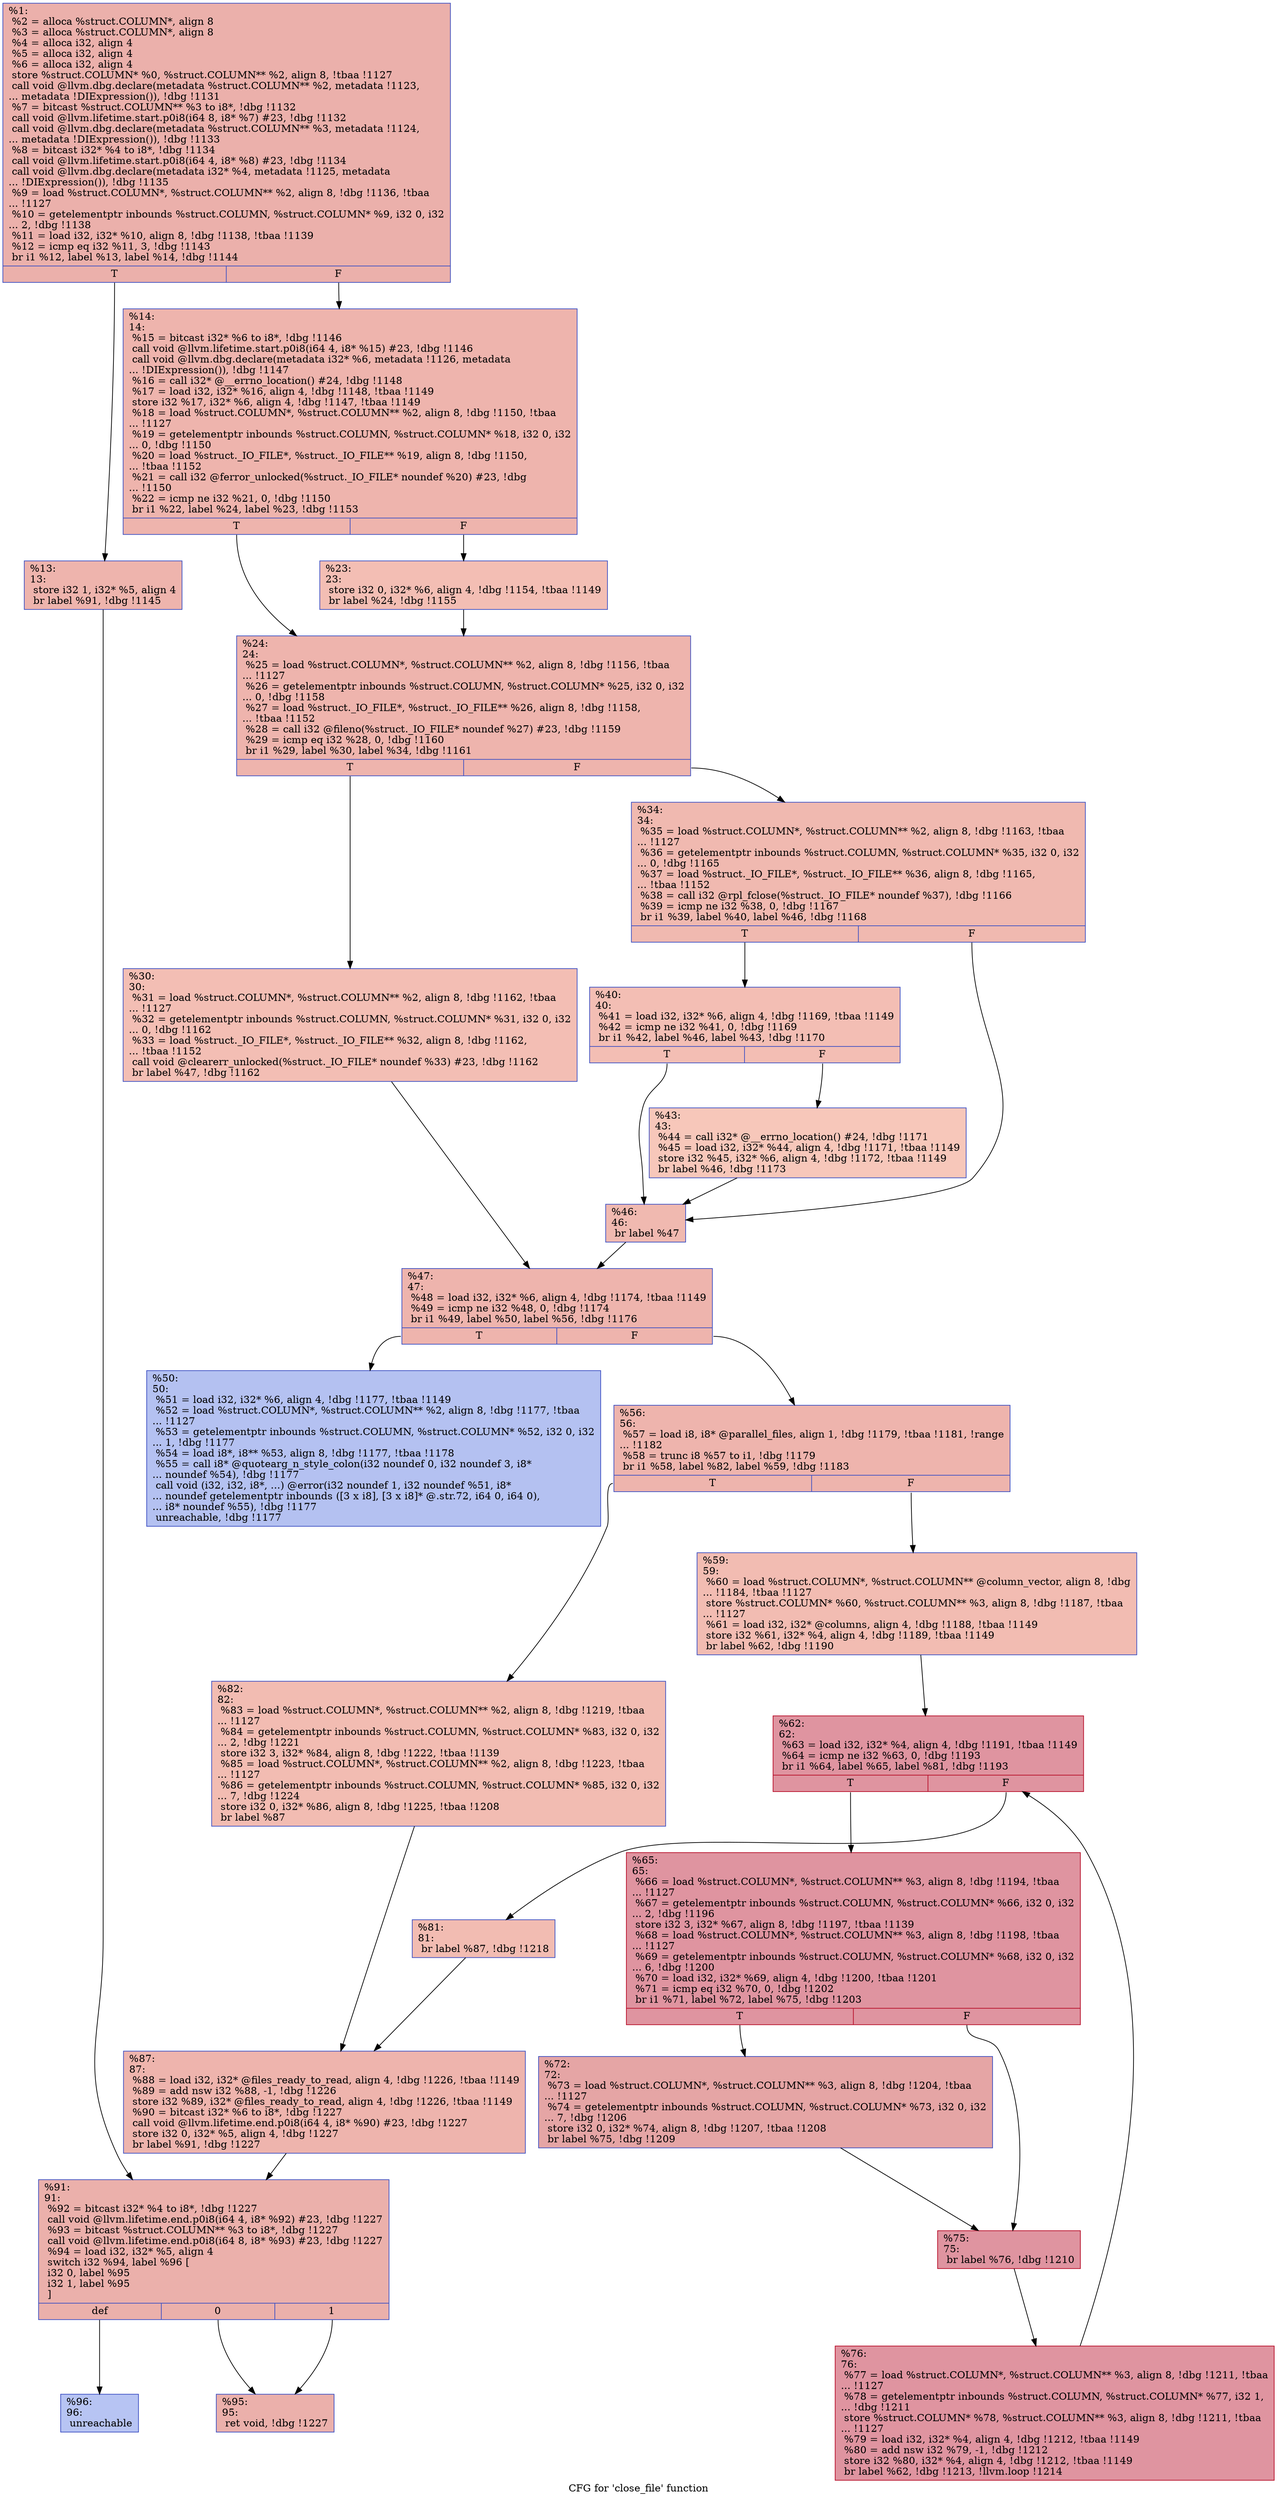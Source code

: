 digraph "CFG for 'close_file' function" {
	label="CFG for 'close_file' function";

	Node0x166c530 [shape=record,color="#3d50c3ff", style=filled, fillcolor="#d24b4070",label="{%1:\l  %2 = alloca %struct.COLUMN*, align 8\l  %3 = alloca %struct.COLUMN*, align 8\l  %4 = alloca i32, align 4\l  %5 = alloca i32, align 4\l  %6 = alloca i32, align 4\l  store %struct.COLUMN* %0, %struct.COLUMN** %2, align 8, !tbaa !1127\l  call void @llvm.dbg.declare(metadata %struct.COLUMN** %2, metadata !1123,\l... metadata !DIExpression()), !dbg !1131\l  %7 = bitcast %struct.COLUMN** %3 to i8*, !dbg !1132\l  call void @llvm.lifetime.start.p0i8(i64 8, i8* %7) #23, !dbg !1132\l  call void @llvm.dbg.declare(metadata %struct.COLUMN** %3, metadata !1124,\l... metadata !DIExpression()), !dbg !1133\l  %8 = bitcast i32* %4 to i8*, !dbg !1134\l  call void @llvm.lifetime.start.p0i8(i64 4, i8* %8) #23, !dbg !1134\l  call void @llvm.dbg.declare(metadata i32* %4, metadata !1125, metadata\l... !DIExpression()), !dbg !1135\l  %9 = load %struct.COLUMN*, %struct.COLUMN** %2, align 8, !dbg !1136, !tbaa\l... !1127\l  %10 = getelementptr inbounds %struct.COLUMN, %struct.COLUMN* %9, i32 0, i32\l... 2, !dbg !1138\l  %11 = load i32, i32* %10, align 8, !dbg !1138, !tbaa !1139\l  %12 = icmp eq i32 %11, 3, !dbg !1143\l  br i1 %12, label %13, label %14, !dbg !1144\l|{<s0>T|<s1>F}}"];
	Node0x166c530:s0 -> Node0x166c600;
	Node0x166c530:s1 -> Node0x166c650;
	Node0x166c600 [shape=record,color="#3d50c3ff", style=filled, fillcolor="#d8564670",label="{%13:\l13:                                               \l  store i32 1, i32* %5, align 4\l  br label %91, !dbg !1145\l}"];
	Node0x166c600 -> Node0x166cc90;
	Node0x166c650 [shape=record,color="#3d50c3ff", style=filled, fillcolor="#d8564670",label="{%14:\l14:                                               \l  %15 = bitcast i32* %6 to i8*, !dbg !1146\l  call void @llvm.lifetime.start.p0i8(i64 4, i8* %15) #23, !dbg !1146\l  call void @llvm.dbg.declare(metadata i32* %6, metadata !1126, metadata\l... !DIExpression()), !dbg !1147\l  %16 = call i32* @__errno_location() #24, !dbg !1148\l  %17 = load i32, i32* %16, align 4, !dbg !1148, !tbaa !1149\l  store i32 %17, i32* %6, align 4, !dbg !1147, !tbaa !1149\l  %18 = load %struct.COLUMN*, %struct.COLUMN** %2, align 8, !dbg !1150, !tbaa\l... !1127\l  %19 = getelementptr inbounds %struct.COLUMN, %struct.COLUMN* %18, i32 0, i32\l... 0, !dbg !1150\l  %20 = load %struct._IO_FILE*, %struct._IO_FILE** %19, align 8, !dbg !1150,\l... !tbaa !1152\l  %21 = call i32 @ferror_unlocked(%struct._IO_FILE* noundef %20) #23, !dbg\l... !1150\l  %22 = icmp ne i32 %21, 0, !dbg !1150\l  br i1 %22, label %24, label %23, !dbg !1153\l|{<s0>T|<s1>F}}"];
	Node0x166c650:s0 -> Node0x166c6f0;
	Node0x166c650:s1 -> Node0x166c6a0;
	Node0x166c6a0 [shape=record,color="#3d50c3ff", style=filled, fillcolor="#e36c5570",label="{%23:\l23:                                               \l  store i32 0, i32* %6, align 4, !dbg !1154, !tbaa !1149\l  br label %24, !dbg !1155\l}"];
	Node0x166c6a0 -> Node0x166c6f0;
	Node0x166c6f0 [shape=record,color="#3d50c3ff", style=filled, fillcolor="#d8564670",label="{%24:\l24:                                               \l  %25 = load %struct.COLUMN*, %struct.COLUMN** %2, align 8, !dbg !1156, !tbaa\l... !1127\l  %26 = getelementptr inbounds %struct.COLUMN, %struct.COLUMN* %25, i32 0, i32\l... 0, !dbg !1158\l  %27 = load %struct._IO_FILE*, %struct._IO_FILE** %26, align 8, !dbg !1158,\l... !tbaa !1152\l  %28 = call i32 @fileno(%struct._IO_FILE* noundef %27) #23, !dbg !1159\l  %29 = icmp eq i32 %28, 0, !dbg !1160\l  br i1 %29, label %30, label %34, !dbg !1161\l|{<s0>T|<s1>F}}"];
	Node0x166c6f0:s0 -> Node0x166c740;
	Node0x166c6f0:s1 -> Node0x166c790;
	Node0x166c740 [shape=record,color="#3d50c3ff", style=filled, fillcolor="#e36c5570",label="{%30:\l30:                                               \l  %31 = load %struct.COLUMN*, %struct.COLUMN** %2, align 8, !dbg !1162, !tbaa\l... !1127\l  %32 = getelementptr inbounds %struct.COLUMN, %struct.COLUMN* %31, i32 0, i32\l... 0, !dbg !1162\l  %33 = load %struct._IO_FILE*, %struct._IO_FILE** %32, align 8, !dbg !1162,\l... !tbaa !1152\l  call void @clearerr_unlocked(%struct._IO_FILE* noundef %33) #23, !dbg !1162\l  br label %47, !dbg !1162\l}"];
	Node0x166c740 -> Node0x166c8d0;
	Node0x166c790 [shape=record,color="#3d50c3ff", style=filled, fillcolor="#de614d70",label="{%34:\l34:                                               \l  %35 = load %struct.COLUMN*, %struct.COLUMN** %2, align 8, !dbg !1163, !tbaa\l... !1127\l  %36 = getelementptr inbounds %struct.COLUMN, %struct.COLUMN* %35, i32 0, i32\l... 0, !dbg !1165\l  %37 = load %struct._IO_FILE*, %struct._IO_FILE** %36, align 8, !dbg !1165,\l... !tbaa !1152\l  %38 = call i32 @rpl_fclose(%struct._IO_FILE* noundef %37), !dbg !1166\l  %39 = icmp ne i32 %38, 0, !dbg !1167\l  br i1 %39, label %40, label %46, !dbg !1168\l|{<s0>T|<s1>F}}"];
	Node0x166c790:s0 -> Node0x166c7e0;
	Node0x166c790:s1 -> Node0x166c880;
	Node0x166c7e0 [shape=record,color="#3d50c3ff", style=filled, fillcolor="#e36c5570",label="{%40:\l40:                                               \l  %41 = load i32, i32* %6, align 4, !dbg !1169, !tbaa !1149\l  %42 = icmp ne i32 %41, 0, !dbg !1169\l  br i1 %42, label %46, label %43, !dbg !1170\l|{<s0>T|<s1>F}}"];
	Node0x166c7e0:s0 -> Node0x166c880;
	Node0x166c7e0:s1 -> Node0x166c830;
	Node0x166c830 [shape=record,color="#3d50c3ff", style=filled, fillcolor="#ec7f6370",label="{%43:\l43:                                               \l  %44 = call i32* @__errno_location() #24, !dbg !1171\l  %45 = load i32, i32* %44, align 4, !dbg !1171, !tbaa !1149\l  store i32 %45, i32* %6, align 4, !dbg !1172, !tbaa !1149\l  br label %46, !dbg !1173\l}"];
	Node0x166c830 -> Node0x166c880;
	Node0x166c880 [shape=record,color="#3d50c3ff", style=filled, fillcolor="#de614d70",label="{%46:\l46:                                               \l  br label %47\l}"];
	Node0x166c880 -> Node0x166c8d0;
	Node0x166c8d0 [shape=record,color="#3d50c3ff", style=filled, fillcolor="#d8564670",label="{%47:\l47:                                               \l  %48 = load i32, i32* %6, align 4, !dbg !1174, !tbaa !1149\l  %49 = icmp ne i32 %48, 0, !dbg !1174\l  br i1 %49, label %50, label %56, !dbg !1176\l|{<s0>T|<s1>F}}"];
	Node0x166c8d0:s0 -> Node0x166c920;
	Node0x166c8d0:s1 -> Node0x166c970;
	Node0x166c920 [shape=record,color="#3d50c3ff", style=filled, fillcolor="#5572df70",label="{%50:\l50:                                               \l  %51 = load i32, i32* %6, align 4, !dbg !1177, !tbaa !1149\l  %52 = load %struct.COLUMN*, %struct.COLUMN** %2, align 8, !dbg !1177, !tbaa\l... !1127\l  %53 = getelementptr inbounds %struct.COLUMN, %struct.COLUMN* %52, i32 0, i32\l... 1, !dbg !1177\l  %54 = load i8*, i8** %53, align 8, !dbg !1177, !tbaa !1178\l  %55 = call i8* @quotearg_n_style_colon(i32 noundef 0, i32 noundef 3, i8*\l... noundef %54), !dbg !1177\l  call void (i32, i32, i8*, ...) @error(i32 noundef 1, i32 noundef %51, i8*\l... noundef getelementptr inbounds ([3 x i8], [3 x i8]* @.str.72, i64 0, i64 0),\l... i8* noundef %55), !dbg !1177\l  unreachable, !dbg !1177\l}"];
	Node0x166c970 [shape=record,color="#3d50c3ff", style=filled, fillcolor="#d8564670",label="{%56:\l56:                                               \l  %57 = load i8, i8* @parallel_files, align 1, !dbg !1179, !tbaa !1181, !range\l... !1182\l  %58 = trunc i8 %57 to i1, !dbg !1179\l  br i1 %58, label %82, label %59, !dbg !1183\l|{<s0>T|<s1>F}}"];
	Node0x166c970:s0 -> Node0x166cbf0;
	Node0x166c970:s1 -> Node0x166c9c0;
	Node0x166c9c0 [shape=record,color="#3d50c3ff", style=filled, fillcolor="#e1675170",label="{%59:\l59:                                               \l  %60 = load %struct.COLUMN*, %struct.COLUMN** @column_vector, align 8, !dbg\l... !1184, !tbaa !1127\l  store %struct.COLUMN* %60, %struct.COLUMN** %3, align 8, !dbg !1187, !tbaa\l... !1127\l  %61 = load i32, i32* @columns, align 4, !dbg !1188, !tbaa !1149\l  store i32 %61, i32* %4, align 4, !dbg !1189, !tbaa !1149\l  br label %62, !dbg !1190\l}"];
	Node0x166c9c0 -> Node0x166ca10;
	Node0x166ca10 [shape=record,color="#b70d28ff", style=filled, fillcolor="#b70d2870",label="{%62:\l62:                                               \l  %63 = load i32, i32* %4, align 4, !dbg !1191, !tbaa !1149\l  %64 = icmp ne i32 %63, 0, !dbg !1193\l  br i1 %64, label %65, label %81, !dbg !1193\l|{<s0>T|<s1>F}}"];
	Node0x166ca10:s0 -> Node0x166ca60;
	Node0x166ca10:s1 -> Node0x166cba0;
	Node0x166ca60 [shape=record,color="#b70d28ff", style=filled, fillcolor="#b70d2870",label="{%65:\l65:                                               \l  %66 = load %struct.COLUMN*, %struct.COLUMN** %3, align 8, !dbg !1194, !tbaa\l... !1127\l  %67 = getelementptr inbounds %struct.COLUMN, %struct.COLUMN* %66, i32 0, i32\l... 2, !dbg !1196\l  store i32 3, i32* %67, align 8, !dbg !1197, !tbaa !1139\l  %68 = load %struct.COLUMN*, %struct.COLUMN** %3, align 8, !dbg !1198, !tbaa\l... !1127\l  %69 = getelementptr inbounds %struct.COLUMN, %struct.COLUMN* %68, i32 0, i32\l... 6, !dbg !1200\l  %70 = load i32, i32* %69, align 4, !dbg !1200, !tbaa !1201\l  %71 = icmp eq i32 %70, 0, !dbg !1202\l  br i1 %71, label %72, label %75, !dbg !1203\l|{<s0>T|<s1>F}}"];
	Node0x166ca60:s0 -> Node0x166cab0;
	Node0x166ca60:s1 -> Node0x166cb00;
	Node0x166cab0 [shape=record,color="#3d50c3ff", style=filled, fillcolor="#c5333470",label="{%72:\l72:                                               \l  %73 = load %struct.COLUMN*, %struct.COLUMN** %3, align 8, !dbg !1204, !tbaa\l... !1127\l  %74 = getelementptr inbounds %struct.COLUMN, %struct.COLUMN* %73, i32 0, i32\l... 7, !dbg !1206\l  store i32 0, i32* %74, align 8, !dbg !1207, !tbaa !1208\l  br label %75, !dbg !1209\l}"];
	Node0x166cab0 -> Node0x166cb00;
	Node0x166cb00 [shape=record,color="#b70d28ff", style=filled, fillcolor="#b70d2870",label="{%75:\l75:                                               \l  br label %76, !dbg !1210\l}"];
	Node0x166cb00 -> Node0x166cb50;
	Node0x166cb50 [shape=record,color="#b70d28ff", style=filled, fillcolor="#b70d2870",label="{%76:\l76:                                               \l  %77 = load %struct.COLUMN*, %struct.COLUMN** %3, align 8, !dbg !1211, !tbaa\l... !1127\l  %78 = getelementptr inbounds %struct.COLUMN, %struct.COLUMN* %77, i32 1,\l... !dbg !1211\l  store %struct.COLUMN* %78, %struct.COLUMN** %3, align 8, !dbg !1211, !tbaa\l... !1127\l  %79 = load i32, i32* %4, align 4, !dbg !1212, !tbaa !1149\l  %80 = add nsw i32 %79, -1, !dbg !1212\l  store i32 %80, i32* %4, align 4, !dbg !1212, !tbaa !1149\l  br label %62, !dbg !1213, !llvm.loop !1214\l}"];
	Node0x166cb50 -> Node0x166ca10;
	Node0x166cba0 [shape=record,color="#3d50c3ff", style=filled, fillcolor="#e1675170",label="{%81:\l81:                                               \l  br label %87, !dbg !1218\l}"];
	Node0x166cba0 -> Node0x166cc40;
	Node0x166cbf0 [shape=record,color="#3d50c3ff", style=filled, fillcolor="#e1675170",label="{%82:\l82:                                               \l  %83 = load %struct.COLUMN*, %struct.COLUMN** %2, align 8, !dbg !1219, !tbaa\l... !1127\l  %84 = getelementptr inbounds %struct.COLUMN, %struct.COLUMN* %83, i32 0, i32\l... 2, !dbg !1221\l  store i32 3, i32* %84, align 8, !dbg !1222, !tbaa !1139\l  %85 = load %struct.COLUMN*, %struct.COLUMN** %2, align 8, !dbg !1223, !tbaa\l... !1127\l  %86 = getelementptr inbounds %struct.COLUMN, %struct.COLUMN* %85, i32 0, i32\l... 7, !dbg !1224\l  store i32 0, i32* %86, align 8, !dbg !1225, !tbaa !1208\l  br label %87\l}"];
	Node0x166cbf0 -> Node0x166cc40;
	Node0x166cc40 [shape=record,color="#3d50c3ff", style=filled, fillcolor="#d8564670",label="{%87:\l87:                                               \l  %88 = load i32, i32* @files_ready_to_read, align 4, !dbg !1226, !tbaa !1149\l  %89 = add nsw i32 %88, -1, !dbg !1226\l  store i32 %89, i32* @files_ready_to_read, align 4, !dbg !1226, !tbaa !1149\l  %90 = bitcast i32* %6 to i8*, !dbg !1227\l  call void @llvm.lifetime.end.p0i8(i64 4, i8* %90) #23, !dbg !1227\l  store i32 0, i32* %5, align 4, !dbg !1227\l  br label %91, !dbg !1227\l}"];
	Node0x166cc40 -> Node0x166cc90;
	Node0x166cc90 [shape=record,color="#3d50c3ff", style=filled, fillcolor="#d24b4070",label="{%91:\l91:                                               \l  %92 = bitcast i32* %4 to i8*, !dbg !1227\l  call void @llvm.lifetime.end.p0i8(i64 4, i8* %92) #23, !dbg !1227\l  %93 = bitcast %struct.COLUMN** %3 to i8*, !dbg !1227\l  call void @llvm.lifetime.end.p0i8(i64 8, i8* %93) #23, !dbg !1227\l  %94 = load i32, i32* %5, align 4\l  switch i32 %94, label %96 [\l    i32 0, label %95\l    i32 1, label %95\l  ]\l|{<s0>def|<s1>0|<s2>1}}"];
	Node0x166cc90:s0 -> Node0x166cd30;
	Node0x166cc90:s1 -> Node0x166cce0;
	Node0x166cc90:s2 -> Node0x166cce0;
	Node0x166cce0 [shape=record,color="#3d50c3ff", style=filled, fillcolor="#d24b4070",label="{%95:\l95:                                               \l  ret void, !dbg !1227\l}"];
	Node0x166cd30 [shape=record,color="#3d50c3ff", style=filled, fillcolor="#5b7ae570",label="{%96:\l96:                                               \l  unreachable\l}"];
}
